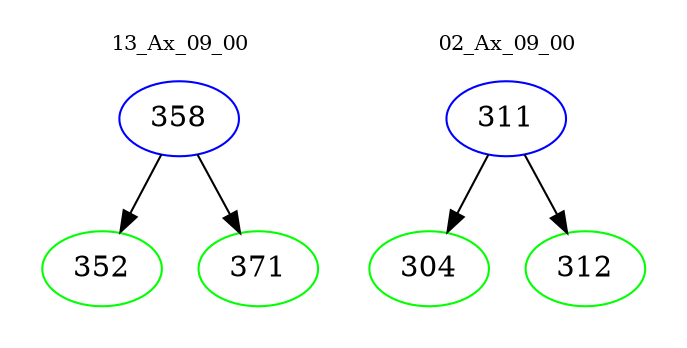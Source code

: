 digraph{
subgraph cluster_0 {
color = white
label = "13_Ax_09_00";
fontsize=10;
T0_358 [label="358", color="blue"]
T0_358 -> T0_352 [color="black"]
T0_352 [label="352", color="green"]
T0_358 -> T0_371 [color="black"]
T0_371 [label="371", color="green"]
}
subgraph cluster_1 {
color = white
label = "02_Ax_09_00";
fontsize=10;
T1_311 [label="311", color="blue"]
T1_311 -> T1_304 [color="black"]
T1_304 [label="304", color="green"]
T1_311 -> T1_312 [color="black"]
T1_312 [label="312", color="green"]
}
}
